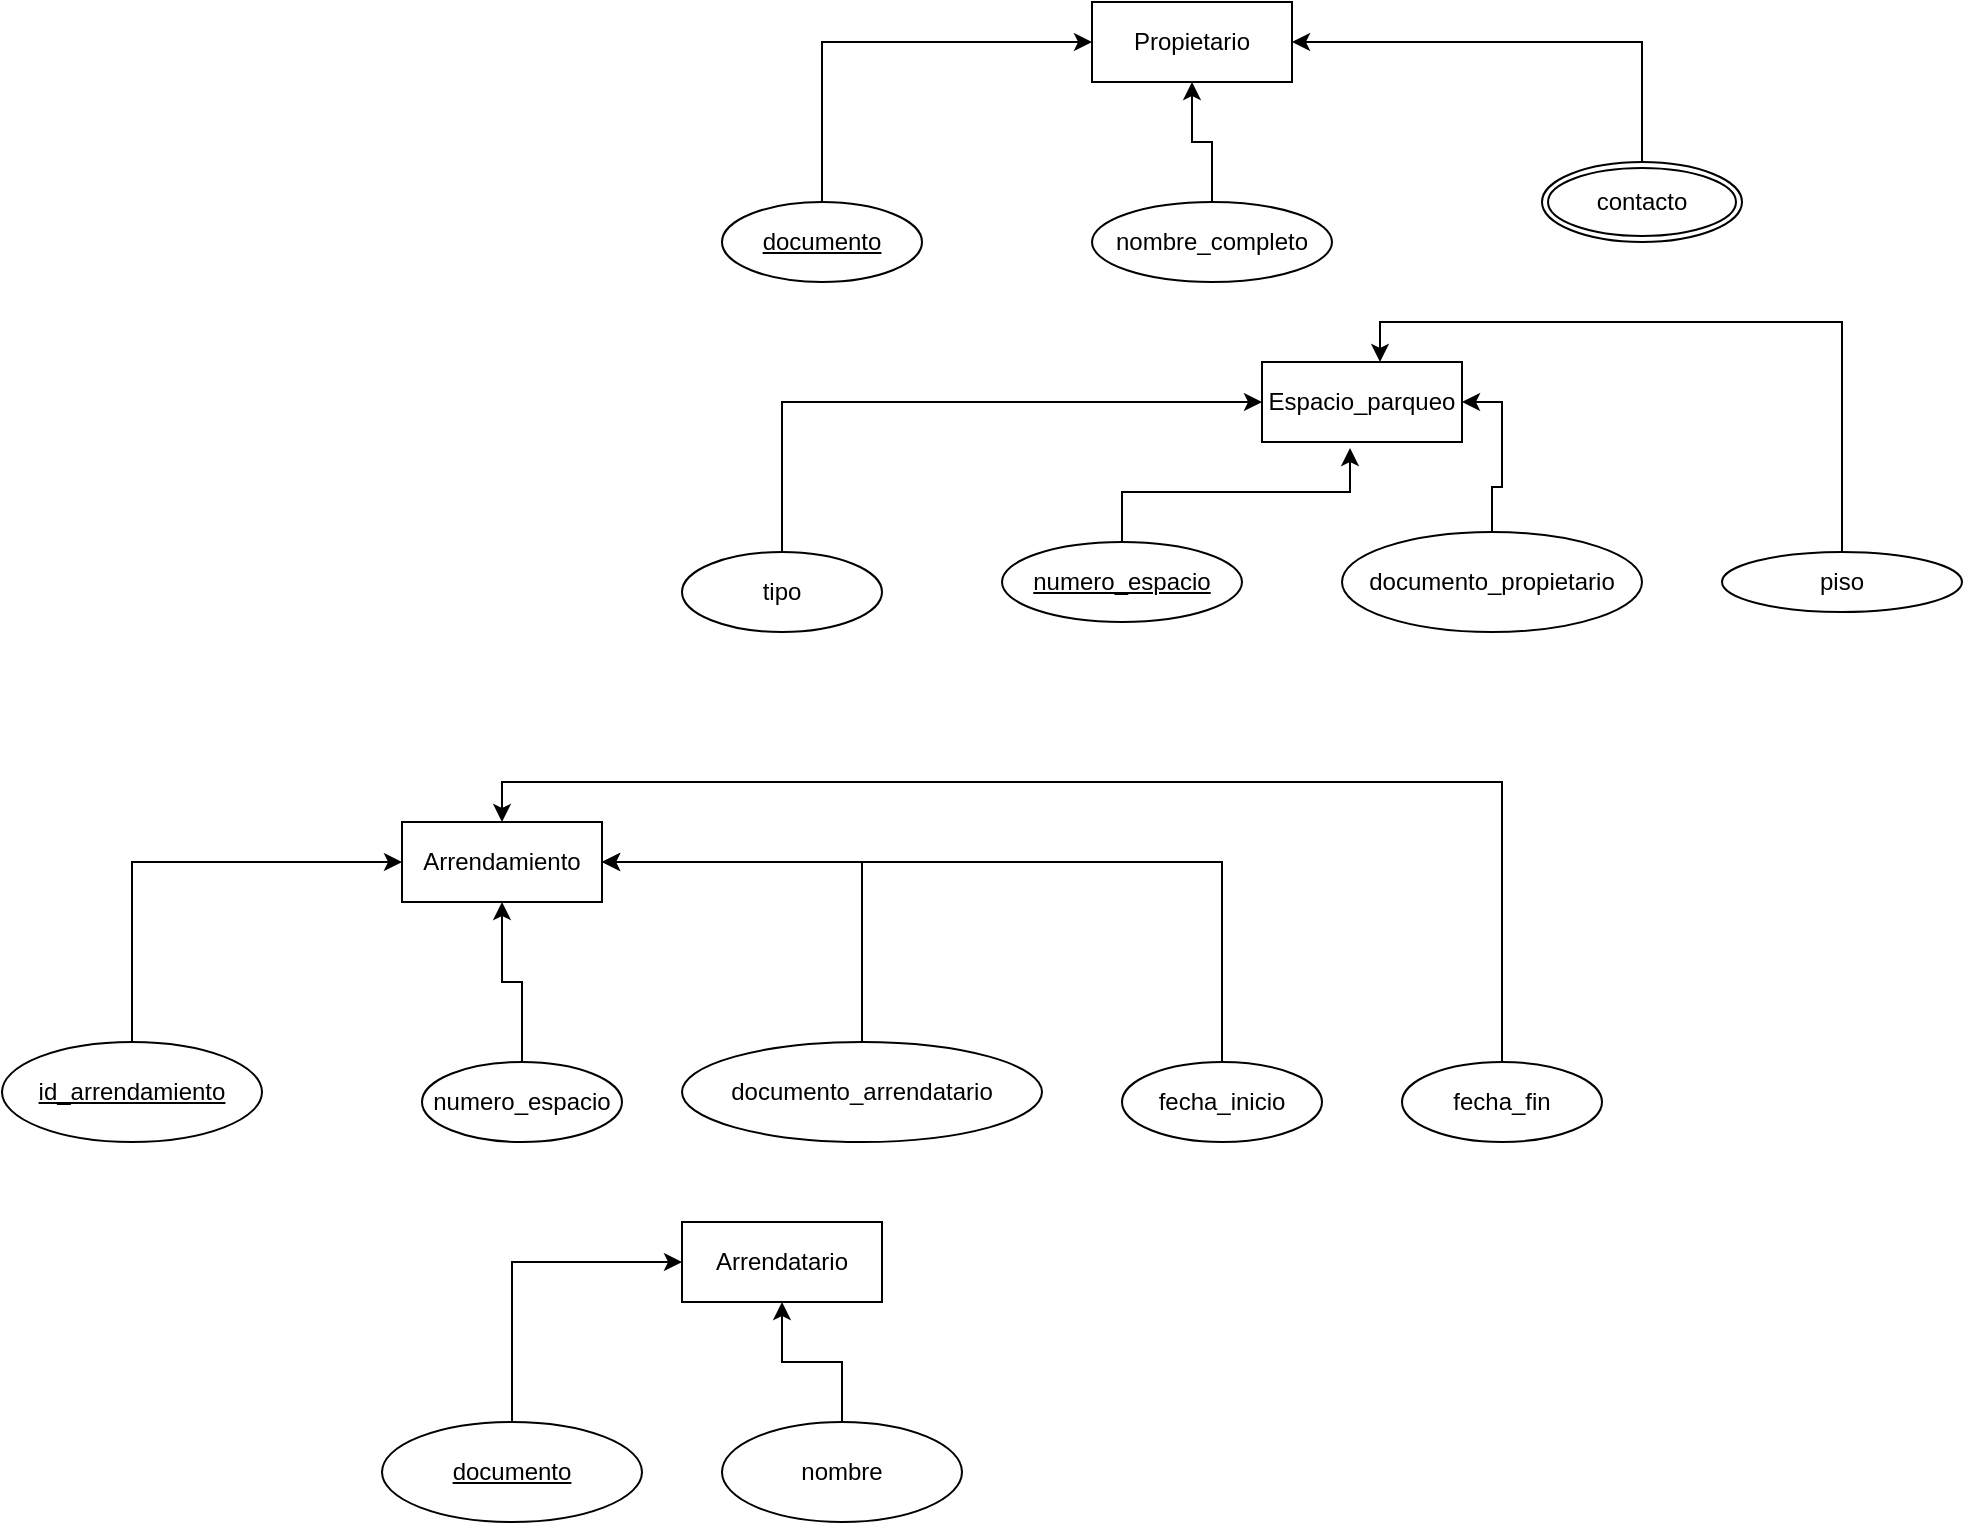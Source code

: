 <mxfile version="28.0.4" pages="4">
  <diagram name="Atributos" id="Tz8FG8_DQYstHFeKWT5f">
    <mxGraphModel dx="1426" dy="849" grid="1" gridSize="10" guides="1" tooltips="1" connect="1" arrows="1" fold="1" page="1" pageScale="1" pageWidth="5000" pageHeight="5000" math="0" shadow="0">
      <root>
        <mxCell id="0" />
        <mxCell id="1" parent="0" />
        <mxCell id="r4S9ZSSb6FGwXRTaT4US-15" value="Propietario" style="whiteSpace=wrap;html=1;align=center;" parent="1" vertex="1">
          <mxGeometry x="615" y="80" width="100" height="40" as="geometry" />
        </mxCell>
        <mxCell id="r4S9ZSSb6FGwXRTaT4US-49" style="edgeStyle=orthogonalEdgeStyle;rounded=0;orthogonalLoop=1;jettySize=auto;html=1;exitX=0.5;exitY=0;exitDx=0;exitDy=0;entryX=0.5;entryY=1;entryDx=0;entryDy=0;" parent="1" source="r4S9ZSSb6FGwXRTaT4US-17" target="r4S9ZSSb6FGwXRTaT4US-15" edge="1">
          <mxGeometry relative="1" as="geometry" />
        </mxCell>
        <mxCell id="r4S9ZSSb6FGwXRTaT4US-17" value="nombre_completo" style="ellipse;whiteSpace=wrap;html=1;align=center;" parent="1" vertex="1">
          <mxGeometry x="615" y="180" width="120" height="40" as="geometry" />
        </mxCell>
        <mxCell id="r4S9ZSSb6FGwXRTaT4US-50" style="edgeStyle=orthogonalEdgeStyle;rounded=0;orthogonalLoop=1;jettySize=auto;html=1;exitX=0.5;exitY=0;exitDx=0;exitDy=0;entryX=1;entryY=0.5;entryDx=0;entryDy=0;" parent="1" source="r4S9ZSSb6FGwXRTaT4US-18" target="r4S9ZSSb6FGwXRTaT4US-15" edge="1">
          <mxGeometry relative="1" as="geometry" />
        </mxCell>
        <mxCell id="r4S9ZSSb6FGwXRTaT4US-18" value="contacto" style="ellipse;shape=doubleEllipse;margin=3;whiteSpace=wrap;html=1;align=center;" parent="1" vertex="1">
          <mxGeometry x="840" y="160" width="100" height="40" as="geometry" />
        </mxCell>
        <mxCell id="r4S9ZSSb6FGwXRTaT4US-48" style="edgeStyle=orthogonalEdgeStyle;rounded=0;orthogonalLoop=1;jettySize=auto;html=1;exitX=0.5;exitY=0;exitDx=0;exitDy=0;entryX=0;entryY=0.5;entryDx=0;entryDy=0;" parent="1" source="r4S9ZSSb6FGwXRTaT4US-19" target="r4S9ZSSb6FGwXRTaT4US-15" edge="1">
          <mxGeometry relative="1" as="geometry" />
        </mxCell>
        <mxCell id="r4S9ZSSb6FGwXRTaT4US-19" value="documento" style="ellipse;whiteSpace=wrap;html=1;align=center;fontStyle=4;" parent="1" vertex="1">
          <mxGeometry x="430" y="180" width="100" height="40" as="geometry" />
        </mxCell>
        <mxCell id="r4S9ZSSb6FGwXRTaT4US-24" value="Espacio_parqueo" style="whiteSpace=wrap;html=1;align=center;" parent="1" vertex="1">
          <mxGeometry x="700" y="260" width="100" height="40" as="geometry" />
        </mxCell>
        <mxCell id="r4S9ZSSb6FGwXRTaT4US-34" style="edgeStyle=orthogonalEdgeStyle;rounded=0;orthogonalLoop=1;jettySize=auto;html=1;exitX=0.5;exitY=0;exitDx=0;exitDy=0;entryX=1;entryY=0.5;entryDx=0;entryDy=0;" parent="1" source="r4S9ZSSb6FGwXRTaT4US-27" target="r4S9ZSSb6FGwXRTaT4US-24" edge="1">
          <mxGeometry relative="1" as="geometry" />
        </mxCell>
        <mxCell id="r4S9ZSSb6FGwXRTaT4US-27" value="documento_propietario" style="ellipse;whiteSpace=wrap;html=1;align=center;" parent="1" vertex="1">
          <mxGeometry x="740" y="345" width="150" height="50" as="geometry" />
        </mxCell>
        <mxCell id="r4S9ZSSb6FGwXRTaT4US-28" value="numero_espacio" style="ellipse;whiteSpace=wrap;html=1;align=center;fontStyle=4;" parent="1" vertex="1">
          <mxGeometry x="570" y="350" width="120" height="40" as="geometry" />
        </mxCell>
        <mxCell id="r4S9ZSSb6FGwXRTaT4US-29" value="piso" style="ellipse;whiteSpace=wrap;html=1;align=center;" parent="1" vertex="1">
          <mxGeometry x="930" y="355" width="120" height="30" as="geometry" />
        </mxCell>
        <mxCell id="r4S9ZSSb6FGwXRTaT4US-32" style="edgeStyle=orthogonalEdgeStyle;rounded=0;orthogonalLoop=1;jettySize=auto;html=1;exitX=0.5;exitY=0;exitDx=0;exitDy=0;entryX=0;entryY=0.5;entryDx=0;entryDy=0;" parent="1" source="r4S9ZSSb6FGwXRTaT4US-30" target="r4S9ZSSb6FGwXRTaT4US-24" edge="1">
          <mxGeometry relative="1" as="geometry" />
        </mxCell>
        <mxCell id="r4S9ZSSb6FGwXRTaT4US-30" value="tipo" style="ellipse;whiteSpace=wrap;html=1;align=center;" parent="1" vertex="1">
          <mxGeometry x="410" y="355" width="100" height="40" as="geometry" />
        </mxCell>
        <mxCell id="r4S9ZSSb6FGwXRTaT4US-31" value="Arrendamiento" style="whiteSpace=wrap;html=1;align=center;" parent="1" vertex="1">
          <mxGeometry x="270" y="490" width="100" height="40" as="geometry" />
        </mxCell>
        <mxCell id="r4S9ZSSb6FGwXRTaT4US-33" style="edgeStyle=orthogonalEdgeStyle;rounded=0;orthogonalLoop=1;jettySize=auto;html=1;exitX=0.5;exitY=0;exitDx=0;exitDy=0;entryX=0.44;entryY=1.075;entryDx=0;entryDy=0;entryPerimeter=0;" parent="1" source="r4S9ZSSb6FGwXRTaT4US-28" target="r4S9ZSSb6FGwXRTaT4US-24" edge="1">
          <mxGeometry relative="1" as="geometry" />
        </mxCell>
        <mxCell id="r4S9ZSSb6FGwXRTaT4US-35" style="edgeStyle=orthogonalEdgeStyle;rounded=0;orthogonalLoop=1;jettySize=auto;html=1;exitX=0.5;exitY=0;exitDx=0;exitDy=0;entryX=0.59;entryY=0;entryDx=0;entryDy=0;entryPerimeter=0;" parent="1" source="r4S9ZSSb6FGwXRTaT4US-29" target="r4S9ZSSb6FGwXRTaT4US-24" edge="1">
          <mxGeometry relative="1" as="geometry" />
        </mxCell>
        <mxCell id="r4S9ZSSb6FGwXRTaT4US-38" style="edgeStyle=orthogonalEdgeStyle;rounded=0;orthogonalLoop=1;jettySize=auto;html=1;exitX=0.5;exitY=0;exitDx=0;exitDy=0;entryX=0;entryY=0.5;entryDx=0;entryDy=0;" parent="1" source="r4S9ZSSb6FGwXRTaT4US-36" target="r4S9ZSSb6FGwXRTaT4US-31" edge="1">
          <mxGeometry relative="1" as="geometry" />
        </mxCell>
        <mxCell id="r4S9ZSSb6FGwXRTaT4US-36" value="id_arrendamiento" style="ellipse;whiteSpace=wrap;html=1;align=center;fontStyle=4;" parent="1" vertex="1">
          <mxGeometry x="70" y="600" width="130" height="50" as="geometry" />
        </mxCell>
        <mxCell id="r4S9ZSSb6FGwXRTaT4US-39" style="edgeStyle=orthogonalEdgeStyle;rounded=0;orthogonalLoop=1;jettySize=auto;html=1;exitX=0.5;exitY=0;exitDx=0;exitDy=0;entryX=0.5;entryY=1;entryDx=0;entryDy=0;" parent="1" source="r4S9ZSSb6FGwXRTaT4US-37" target="r4S9ZSSb6FGwXRTaT4US-31" edge="1">
          <mxGeometry relative="1" as="geometry" />
        </mxCell>
        <mxCell id="r4S9ZSSb6FGwXRTaT4US-37" value="numero_espacio" style="ellipse;whiteSpace=wrap;html=1;align=center;" parent="1" vertex="1">
          <mxGeometry x="280" y="610" width="100" height="40" as="geometry" />
        </mxCell>
        <mxCell id="r4S9ZSSb6FGwXRTaT4US-41" style="edgeStyle=orthogonalEdgeStyle;rounded=0;orthogonalLoop=1;jettySize=auto;html=1;exitX=0.5;exitY=0;exitDx=0;exitDy=0;entryX=1;entryY=0.5;entryDx=0;entryDy=0;" parent="1" source="r4S9ZSSb6FGwXRTaT4US-40" target="r4S9ZSSb6FGwXRTaT4US-31" edge="1">
          <mxGeometry relative="1" as="geometry" />
        </mxCell>
        <mxCell id="r4S9ZSSb6FGwXRTaT4US-40" value="documento_arrendatario" style="ellipse;whiteSpace=wrap;html=1;align=center;" parent="1" vertex="1">
          <mxGeometry x="410" y="600" width="180" height="50" as="geometry" />
        </mxCell>
        <mxCell id="r4S9ZSSb6FGwXRTaT4US-43" value="Arrendatario" style="whiteSpace=wrap;html=1;align=center;" parent="1" vertex="1">
          <mxGeometry x="410" y="690" width="100" height="40" as="geometry" />
        </mxCell>
        <mxCell id="r4S9ZSSb6FGwXRTaT4US-46" style="edgeStyle=orthogonalEdgeStyle;rounded=0;orthogonalLoop=1;jettySize=auto;html=1;exitX=0.5;exitY=0;exitDx=0;exitDy=0;entryX=0;entryY=0.5;entryDx=0;entryDy=0;" parent="1" source="r4S9ZSSb6FGwXRTaT4US-44" target="r4S9ZSSb6FGwXRTaT4US-43" edge="1">
          <mxGeometry relative="1" as="geometry" />
        </mxCell>
        <mxCell id="r4S9ZSSb6FGwXRTaT4US-44" value="documento" style="ellipse;whiteSpace=wrap;html=1;align=center;fontStyle=4;" parent="1" vertex="1">
          <mxGeometry x="260" y="790" width="130" height="50" as="geometry" />
        </mxCell>
        <mxCell id="r4S9ZSSb6FGwXRTaT4US-47" style="edgeStyle=orthogonalEdgeStyle;rounded=0;orthogonalLoop=1;jettySize=auto;html=1;exitX=0.5;exitY=0;exitDx=0;exitDy=0;entryX=0.5;entryY=1;entryDx=0;entryDy=0;" parent="1" source="r4S9ZSSb6FGwXRTaT4US-45" target="r4S9ZSSb6FGwXRTaT4US-43" edge="1">
          <mxGeometry relative="1" as="geometry" />
        </mxCell>
        <mxCell id="r4S9ZSSb6FGwXRTaT4US-45" value="nombre" style="ellipse;whiteSpace=wrap;html=1;align=center;" parent="1" vertex="1">
          <mxGeometry x="430" y="790" width="120" height="50" as="geometry" />
        </mxCell>
        <mxCell id="r4S9ZSSb6FGwXRTaT4US-53" style="edgeStyle=orthogonalEdgeStyle;rounded=0;orthogonalLoop=1;jettySize=auto;html=1;exitX=0.5;exitY=0;exitDx=0;exitDy=0;entryX=1;entryY=0.5;entryDx=0;entryDy=0;" parent="1" source="r4S9ZSSb6FGwXRTaT4US-51" target="r4S9ZSSb6FGwXRTaT4US-31" edge="1">
          <mxGeometry relative="1" as="geometry" />
        </mxCell>
        <mxCell id="r4S9ZSSb6FGwXRTaT4US-51" value="fecha_inicio" style="ellipse;whiteSpace=wrap;html=1;align=center;" parent="1" vertex="1">
          <mxGeometry x="630" y="610" width="100" height="40" as="geometry" />
        </mxCell>
        <mxCell id="r4S9ZSSb6FGwXRTaT4US-54" style="edgeStyle=orthogonalEdgeStyle;rounded=0;orthogonalLoop=1;jettySize=auto;html=1;exitX=0.5;exitY=0;exitDx=0;exitDy=0;entryX=0.5;entryY=0;entryDx=0;entryDy=0;" parent="1" source="r4S9ZSSb6FGwXRTaT4US-52" target="r4S9ZSSb6FGwXRTaT4US-31" edge="1">
          <mxGeometry relative="1" as="geometry" />
        </mxCell>
        <mxCell id="r4S9ZSSb6FGwXRTaT4US-52" value="fecha_fin" style="ellipse;whiteSpace=wrap;html=1;align=center;" parent="1" vertex="1">
          <mxGeometry x="770" y="610" width="100" height="40" as="geometry" />
        </mxCell>
      </root>
    </mxGraphModel>
  </diagram>
  <diagram id="NeH6GvxNQWfJ-ABhgYa_" name="Relaciones">
    <mxGraphModel dx="1410" dy="833" grid="1" gridSize="10" guides="1" tooltips="1" connect="1" arrows="1" fold="1" page="1" pageScale="1" pageWidth="5000" pageHeight="5000" math="0" shadow="0">
      <root>
        <mxCell id="0" />
        <mxCell id="1" parent="0" />
        <mxCell id="9Hp6l8PWjv-xDQ_5FwOE-6" value="" style="edgeStyle=orthogonalEdgeStyle;rounded=0;orthogonalLoop=1;jettySize=auto;html=1;strokeColor=default;endArrow=none;startFill=0;startArrow=ERmandOne;exitX=1;exitY=0.5;exitDx=0;exitDy=0;" edge="1" parent="1" source="j9kJFq7qZ7OV3jJjQnPK-1" target="9Hp6l8PWjv-xDQ_5FwOE-4">
          <mxGeometry relative="1" as="geometry">
            <mxPoint x="280" y="250" as="sourcePoint" />
          </mxGeometry>
        </mxCell>
        <mxCell id="j9kJFq7qZ7OV3jJjQnPK-1" value="Propietario" style="whiteSpace=wrap;html=1;align=center;" vertex="1" parent="1">
          <mxGeometry x="140" y="150" width="100" height="40" as="geometry" />
        </mxCell>
        <mxCell id="9Hp6l8PWjv-xDQ_5FwOE-10" style="edgeStyle=orthogonalEdgeStyle;rounded=0;orthogonalLoop=1;jettySize=auto;html=1;entryX=0;entryY=0.5;entryDx=0;entryDy=0;startArrow=ERmandOne;startFill=0;exitX=1;exitY=0.5;exitDx=0;exitDy=0;endArrow=none;" edge="1" parent="1" source="9Hp6l8PWjv-xDQ_5FwOE-1" target="9Hp6l8PWjv-xDQ_5FwOE-9">
          <mxGeometry relative="1" as="geometry">
            <mxPoint x="670" y="230" as="sourcePoint" />
          </mxGeometry>
        </mxCell>
        <mxCell id="9Hp6l8PWjv-xDQ_5FwOE-1" value="Espacio_parqueo" style="whiteSpace=wrap;html=1;align=center;" vertex="1" parent="1">
          <mxGeometry x="510" y="150" width="100" height="40" as="geometry" />
        </mxCell>
        <mxCell id="9Hp6l8PWjv-xDQ_5FwOE-2" value="Arrendamiento" style="whiteSpace=wrap;html=1;align=center;" vertex="1" parent="1">
          <mxGeometry x="920" y="150" width="100" height="40" as="geometry" />
        </mxCell>
        <mxCell id="9Hp6l8PWjv-xDQ_5FwOE-3" value="Arrendatario" style="whiteSpace=wrap;html=1;align=center;" vertex="1" parent="1">
          <mxGeometry x="920" y="440" width="100" height="40" as="geometry" />
        </mxCell>
        <mxCell id="9Hp6l8PWjv-xDQ_5FwOE-7" style="edgeStyle=orthogonalEdgeStyle;rounded=0;orthogonalLoop=1;jettySize=auto;html=1;exitX=1;exitY=0.5;exitDx=0;exitDy=0;entryX=0;entryY=0.5;entryDx=0;entryDy=0;endArrow=ERoneToMany;endFill=0;" edge="1" parent="1" source="9Hp6l8PWjv-xDQ_5FwOE-4" target="9Hp6l8PWjv-xDQ_5FwOE-1">
          <mxGeometry relative="1" as="geometry" />
        </mxCell>
        <mxCell id="9Hp6l8PWjv-xDQ_5FwOE-4" value="Posee" style="shape=rhombus;perimeter=rhombusPerimeter;whiteSpace=wrap;html=1;align=center;" vertex="1" parent="1">
          <mxGeometry x="320" y="140" width="120" height="60" as="geometry" />
        </mxCell>
        <mxCell id="9Hp6l8PWjv-xDQ_5FwOE-11" style="edgeStyle=orthogonalEdgeStyle;rounded=0;orthogonalLoop=1;jettySize=auto;html=1;exitX=1;exitY=0.5;exitDx=0;exitDy=0;entryX=0;entryY=0.5;entryDx=0;entryDy=0;endArrow=ERzeroToMany;startFill=0;endFill=0;" edge="1" parent="1" source="9Hp6l8PWjv-xDQ_5FwOE-9" target="9Hp6l8PWjv-xDQ_5FwOE-2">
          <mxGeometry relative="1" as="geometry" />
        </mxCell>
        <mxCell id="9Hp6l8PWjv-xDQ_5FwOE-9" value="Se arrienda" style="shape=rhombus;perimeter=rhombusPerimeter;whiteSpace=wrap;html=1;align=center;" vertex="1" parent="1">
          <mxGeometry x="720" y="140" width="120" height="60" as="geometry" />
        </mxCell>
        <mxCell id="9Hp6l8PWjv-xDQ_5FwOE-12" value="Se da para" style="shape=rhombus;perimeter=rhombusPerimeter;whiteSpace=wrap;html=1;align=center;" vertex="1" parent="1">
          <mxGeometry x="910" y="290" width="120" height="60" as="geometry" />
        </mxCell>
        <mxCell id="9Hp6l8PWjv-xDQ_5FwOE-14" value="" style="endArrow=none;html=1;rounded=0;entryX=0.5;entryY=1;entryDx=0;entryDy=0;exitX=0.5;exitY=0;exitDx=0;exitDy=0;startArrow=ERmandOne;startFill=0;" edge="1" parent="1" source="9Hp6l8PWjv-xDQ_5FwOE-3" target="9Hp6l8PWjv-xDQ_5FwOE-12">
          <mxGeometry relative="1" as="geometry">
            <mxPoint x="560" y="330" as="sourcePoint" />
            <mxPoint x="720" y="330" as="targetPoint" />
          </mxGeometry>
        </mxCell>
        <mxCell id="9Hp6l8PWjv-xDQ_5FwOE-15" value="" style="endArrow=ERzeroToMany;html=1;rounded=0;entryX=0.44;entryY=1.025;entryDx=0;entryDy=0;exitX=0.5;exitY=0;exitDx=0;exitDy=0;entryPerimeter=0;endFill=0;" edge="1" parent="1" source="9Hp6l8PWjv-xDQ_5FwOE-12" target="9Hp6l8PWjv-xDQ_5FwOE-2">
          <mxGeometry relative="1" as="geometry">
            <mxPoint x="1060" y="400" as="sourcePoint" />
            <mxPoint x="1060" y="300" as="targetPoint" />
          </mxGeometry>
        </mxCell>
      </root>
    </mxGraphModel>
  </diagram>
  <diagram id="NnNBw-_oNIg2NybNGmJ6" name="Otro Ejemplo">
    <mxGraphModel dx="1426" dy="849" grid="1" gridSize="10" guides="1" tooltips="1" connect="1" arrows="1" fold="1" page="1" pageScale="1" pageWidth="5000" pageHeight="5000" math="0" shadow="0">
      <root>
        <mxCell id="0" />
        <mxCell id="1" parent="0" />
        <mxCell id="xg6VdQRzyTKh4cdd0snq-1" value="Libro" style="whiteSpace=wrap;html=1;align=center;" parent="1" vertex="1">
          <mxGeometry x="340" y="560" width="100" height="40" as="geometry" />
        </mxCell>
        <mxCell id="xg6VdQRzyTKh4cdd0snq-2" value="Usuario" style="whiteSpace=wrap;html=1;align=center;" parent="1" vertex="1">
          <mxGeometry x="730" y="300" width="100" height="40" as="geometry" />
        </mxCell>
        <mxCell id="xg6VdQRzyTKh4cdd0snq-5" value="" style="edgeStyle=orthogonalEdgeStyle;rounded=0;orthogonalLoop=1;jettySize=auto;html=1;endArrow=none;startFill=0;startArrow=ERzeroToMany;" parent="1" source="xg6VdQRzyTKh4cdd0snq-3" target="xg6VdQRzyTKh4cdd0snq-4" edge="1">
          <mxGeometry relative="1" as="geometry" />
        </mxCell>
        <mxCell id="xg6VdQRzyTKh4cdd0snq-3" value="Prestamo" style="whiteSpace=wrap;html=1;align=center;" parent="1" vertex="1">
          <mxGeometry x="340" y="300" width="100" height="40" as="geometry" />
        </mxCell>
        <mxCell id="xg6VdQRzyTKh4cdd0snq-6" value="" style="edgeStyle=orthogonalEdgeStyle;rounded=0;orthogonalLoop=1;jettySize=auto;html=1;endArrow=ERmandOne;startFill=0;endFill=0;" parent="1" source="xg6VdQRzyTKh4cdd0snq-4" target="xg6VdQRzyTKh4cdd0snq-2" edge="1">
          <mxGeometry relative="1" as="geometry" />
        </mxCell>
        <mxCell id="xg6VdQRzyTKh4cdd0snq-4" value="es hecho por" style="shape=rhombus;perimeter=rhombusPerimeter;whiteSpace=wrap;html=1;align=center;" parent="1" vertex="1">
          <mxGeometry x="520" y="290" width="120" height="60" as="geometry" />
        </mxCell>
        <mxCell id="xg6VdQRzyTKh4cdd0snq-10" style="edgeStyle=orthogonalEdgeStyle;rounded=0;orthogonalLoop=1;jettySize=auto;html=1;entryX=0.5;entryY=1;entryDx=0;entryDy=0;endArrow=ERzeroToMany;startFill=0;startArrow=none;endFill=0;exitX=0.5;exitY=0;exitDx=0;exitDy=0;" parent="1" source="poKs0t-9GcWinxNH-52K-1" target="xg6VdQRzyTKh4cdd0snq-3" edge="1">
          <mxGeometry relative="1" as="geometry">
            <mxPoint x="500" y="410" as="sourcePoint" />
          </mxGeometry>
        </mxCell>
        <mxCell id="xg6VdQRzyTKh4cdd0snq-9" value="" style="endArrow=ERoneToMany;html=1;rounded=0;exitX=0.5;exitY=1;exitDx=0;exitDy=0;entryX=0.5;entryY=0;entryDx=0;entryDy=0;endFill=0;" parent="1" source="poKs0t-9GcWinxNH-52K-1" target="xg6VdQRzyTKh4cdd0snq-1" edge="1">
          <mxGeometry relative="1" as="geometry">
            <mxPoint x="540" y="470" as="sourcePoint" />
            <mxPoint x="700" y="470" as="targetPoint" />
          </mxGeometry>
        </mxCell>
        <mxCell id="xg6VdQRzyTKh4cdd0snq-11" value="Libro" style="shape=table;startSize=30;container=1;collapsible=1;childLayout=tableLayout;fixedRows=1;rowLines=0;fontStyle=1;align=center;resizeLast=1;html=1;" parent="1" vertex="1">
          <mxGeometry x="640" y="770" width="180" height="155" as="geometry" />
        </mxCell>
        <mxCell id="xg6VdQRzyTKh4cdd0snq-12" value="" style="shape=tableRow;horizontal=0;startSize=0;swimlaneHead=0;swimlaneBody=0;fillColor=none;collapsible=0;dropTarget=0;points=[[0,0.5],[1,0.5]];portConstraint=eastwest;top=0;left=0;right=0;bottom=1;" parent="xg6VdQRzyTKh4cdd0snq-11" vertex="1">
          <mxGeometry y="30" width="180" height="30" as="geometry" />
        </mxCell>
        <mxCell id="xg6VdQRzyTKh4cdd0snq-13" value="PK" style="shape=partialRectangle;connectable=0;fillColor=none;top=0;left=0;bottom=0;right=0;fontStyle=1;overflow=hidden;whiteSpace=wrap;html=1;" parent="xg6VdQRzyTKh4cdd0snq-12" vertex="1">
          <mxGeometry width="30" height="30" as="geometry">
            <mxRectangle width="30" height="30" as="alternateBounds" />
          </mxGeometry>
        </mxCell>
        <mxCell id="xg6VdQRzyTKh4cdd0snq-14" value="id INT NOT NULL" style="shape=partialRectangle;connectable=0;fillColor=none;top=0;left=0;bottom=0;right=0;align=left;spacingLeft=6;fontStyle=5;overflow=hidden;whiteSpace=wrap;html=1;" parent="xg6VdQRzyTKh4cdd0snq-12" vertex="1">
          <mxGeometry x="30" width="150" height="30" as="geometry">
            <mxRectangle width="150" height="30" as="alternateBounds" />
          </mxGeometry>
        </mxCell>
        <mxCell id="xg6VdQRzyTKh4cdd0snq-15" value="" style="shape=tableRow;horizontal=0;startSize=0;swimlaneHead=0;swimlaneBody=0;fillColor=none;collapsible=0;dropTarget=0;points=[[0,0.5],[1,0.5]];portConstraint=eastwest;top=0;left=0;right=0;bottom=0;" parent="xg6VdQRzyTKh4cdd0snq-11" vertex="1">
          <mxGeometry y="60" width="180" height="35" as="geometry" />
        </mxCell>
        <mxCell id="xg6VdQRzyTKh4cdd0snq-16" value="" style="shape=partialRectangle;connectable=0;fillColor=none;top=0;left=0;bottom=0;right=0;editable=1;overflow=hidden;whiteSpace=wrap;html=1;" parent="xg6VdQRzyTKh4cdd0snq-15" vertex="1">
          <mxGeometry width="30" height="35" as="geometry">
            <mxRectangle width="30" height="35" as="alternateBounds" />
          </mxGeometry>
        </mxCell>
        <mxCell id="xg6VdQRzyTKh4cdd0snq-17" value="Titulo &lt;b&gt;VARCHAR(250) NOT NULL&lt;/b&gt;" style="shape=partialRectangle;connectable=0;fillColor=none;top=0;left=0;bottom=0;right=0;align=left;spacingLeft=6;overflow=hidden;whiteSpace=wrap;html=1;" parent="xg6VdQRzyTKh4cdd0snq-15" vertex="1">
          <mxGeometry x="30" width="150" height="35" as="geometry">
            <mxRectangle width="150" height="35" as="alternateBounds" />
          </mxGeometry>
        </mxCell>
        <mxCell id="xg6VdQRzyTKh4cdd0snq-18" value="" style="shape=tableRow;horizontal=0;startSize=0;swimlaneHead=0;swimlaneBody=0;fillColor=none;collapsible=0;dropTarget=0;points=[[0,0.5],[1,0.5]];portConstraint=eastwest;top=0;left=0;right=0;bottom=0;" parent="xg6VdQRzyTKh4cdd0snq-11" vertex="1">
          <mxGeometry y="95" width="180" height="30" as="geometry" />
        </mxCell>
        <mxCell id="xg6VdQRzyTKh4cdd0snq-19" value="" style="shape=partialRectangle;connectable=0;fillColor=none;top=0;left=0;bottom=0;right=0;editable=1;overflow=hidden;whiteSpace=wrap;html=1;" parent="xg6VdQRzyTKh4cdd0snq-18" vertex="1">
          <mxGeometry width="30" height="30" as="geometry">
            <mxRectangle width="30" height="30" as="alternateBounds" />
          </mxGeometry>
        </mxCell>
        <mxCell id="xg6VdQRzyTKh4cdd0snq-20" value="Autor &lt;b&gt;VARCHAR(100) NOT NULL&lt;/b&gt;" style="shape=partialRectangle;connectable=0;fillColor=none;top=0;left=0;bottom=0;right=0;align=left;spacingLeft=6;overflow=hidden;whiteSpace=wrap;html=1;" parent="xg6VdQRzyTKh4cdd0snq-18" vertex="1">
          <mxGeometry x="30" width="150" height="30" as="geometry">
            <mxRectangle width="150" height="30" as="alternateBounds" />
          </mxGeometry>
        </mxCell>
        <mxCell id="xg6VdQRzyTKh4cdd0snq-21" value="" style="shape=tableRow;horizontal=0;startSize=0;swimlaneHead=0;swimlaneBody=0;fillColor=none;collapsible=0;dropTarget=0;points=[[0,0.5],[1,0.5]];portConstraint=eastwest;top=0;left=0;right=0;bottom=0;" parent="xg6VdQRzyTKh4cdd0snq-11" vertex="1">
          <mxGeometry y="125" width="180" height="30" as="geometry" />
        </mxCell>
        <mxCell id="xg6VdQRzyTKh4cdd0snq-22" value="" style="shape=partialRectangle;connectable=0;fillColor=none;top=0;left=0;bottom=0;right=0;editable=1;overflow=hidden;whiteSpace=wrap;html=1;" parent="xg6VdQRzyTKh4cdd0snq-21" vertex="1">
          <mxGeometry width="30" height="30" as="geometry">
            <mxRectangle width="30" height="30" as="alternateBounds" />
          </mxGeometry>
        </mxCell>
        <mxCell id="xg6VdQRzyTKh4cdd0snq-23" value="Editorial &lt;b&gt;VARCHAR(100)&lt;/b&gt;" style="shape=partialRectangle;connectable=0;fillColor=none;top=0;left=0;bottom=0;right=0;align=left;spacingLeft=6;overflow=hidden;whiteSpace=wrap;html=1;" parent="xg6VdQRzyTKh4cdd0snq-21" vertex="1">
          <mxGeometry x="30" width="150" height="30" as="geometry">
            <mxRectangle width="150" height="30" as="alternateBounds" />
          </mxGeometry>
        </mxCell>
        <mxCell id="xg6VdQRzyTKh4cdd0snq-24" value="Usuario" style="shape=table;startSize=30;container=1;collapsible=1;childLayout=tableLayout;fixedRows=1;rowLines=0;fontStyle=1;align=center;resizeLast=1;html=1;" parent="1" vertex="1">
          <mxGeometry x="1290" y="770" width="180" height="120" as="geometry" />
        </mxCell>
        <mxCell id="xg6VdQRzyTKh4cdd0snq-25" value="" style="shape=tableRow;horizontal=0;startSize=0;swimlaneHead=0;swimlaneBody=0;fillColor=none;collapsible=0;dropTarget=0;points=[[0,0.5],[1,0.5]];portConstraint=eastwest;top=0;left=0;right=0;bottom=1;" parent="xg6VdQRzyTKh4cdd0snq-24" vertex="1">
          <mxGeometry y="30" width="180" height="30" as="geometry" />
        </mxCell>
        <mxCell id="xg6VdQRzyTKh4cdd0snq-26" value="PK" style="shape=partialRectangle;connectable=0;fillColor=none;top=0;left=0;bottom=0;right=0;fontStyle=1;overflow=hidden;whiteSpace=wrap;html=1;" parent="xg6VdQRzyTKh4cdd0snq-25" vertex="1">
          <mxGeometry width="30" height="30" as="geometry">
            <mxRectangle width="30" height="30" as="alternateBounds" />
          </mxGeometry>
        </mxCell>
        <mxCell id="xg6VdQRzyTKh4cdd0snq-27" value="id INT NOT NULL" style="shape=partialRectangle;connectable=0;fillColor=none;top=0;left=0;bottom=0;right=0;align=left;spacingLeft=6;fontStyle=5;overflow=hidden;whiteSpace=wrap;html=1;" parent="xg6VdQRzyTKh4cdd0snq-25" vertex="1">
          <mxGeometry x="30" width="150" height="30" as="geometry">
            <mxRectangle width="150" height="30" as="alternateBounds" />
          </mxGeometry>
        </mxCell>
        <mxCell id="xg6VdQRzyTKh4cdd0snq-28" value="" style="shape=tableRow;horizontal=0;startSize=0;swimlaneHead=0;swimlaneBody=0;fillColor=none;collapsible=0;dropTarget=0;points=[[0,0.5],[1,0.5]];portConstraint=eastwest;top=0;left=0;right=0;bottom=0;" parent="xg6VdQRzyTKh4cdd0snq-24" vertex="1">
          <mxGeometry y="60" width="180" height="30" as="geometry" />
        </mxCell>
        <mxCell id="xg6VdQRzyTKh4cdd0snq-29" value="" style="shape=partialRectangle;connectable=0;fillColor=none;top=0;left=0;bottom=0;right=0;editable=1;overflow=hidden;whiteSpace=wrap;html=1;" parent="xg6VdQRzyTKh4cdd0snq-28" vertex="1">
          <mxGeometry width="30" height="30" as="geometry">
            <mxRectangle width="30" height="30" as="alternateBounds" />
          </mxGeometry>
        </mxCell>
        <mxCell id="xg6VdQRzyTKh4cdd0snq-30" value="nombre &lt;b&gt;VARCHAR(250) NOT NULL&lt;/b&gt;" style="shape=partialRectangle;connectable=0;fillColor=none;top=0;left=0;bottom=0;right=0;align=left;spacingLeft=6;overflow=hidden;whiteSpace=wrap;html=1;" parent="xg6VdQRzyTKh4cdd0snq-28" vertex="1">
          <mxGeometry x="30" width="150" height="30" as="geometry">
            <mxRectangle width="150" height="30" as="alternateBounds" />
          </mxGeometry>
        </mxCell>
        <mxCell id="xg6VdQRzyTKh4cdd0snq-31" value="" style="shape=tableRow;horizontal=0;startSize=0;swimlaneHead=0;swimlaneBody=0;fillColor=none;collapsible=0;dropTarget=0;points=[[0,0.5],[1,0.5]];portConstraint=eastwest;top=0;left=0;right=0;bottom=0;" parent="xg6VdQRzyTKh4cdd0snq-24" vertex="1">
          <mxGeometry y="90" width="180" height="30" as="geometry" />
        </mxCell>
        <mxCell id="xg6VdQRzyTKh4cdd0snq-32" value="" style="shape=partialRectangle;connectable=0;fillColor=none;top=0;left=0;bottom=0;right=0;editable=1;overflow=hidden;whiteSpace=wrap;html=1;" parent="xg6VdQRzyTKh4cdd0snq-31" vertex="1">
          <mxGeometry width="30" height="30" as="geometry">
            <mxRectangle width="30" height="30" as="alternateBounds" />
          </mxGeometry>
        </mxCell>
        <mxCell id="xg6VdQRzyTKh4cdd0snq-33" value="telefono &lt;b&gt;VARCHAR(50) NOT NULL&lt;/b&gt;" style="shape=partialRectangle;connectable=0;fillColor=none;top=0;left=0;bottom=0;right=0;align=left;spacingLeft=6;overflow=hidden;whiteSpace=wrap;html=1;" parent="xg6VdQRzyTKh4cdd0snq-31" vertex="1">
          <mxGeometry x="30" width="150" height="30" as="geometry">
            <mxRectangle width="150" height="30" as="alternateBounds" />
          </mxGeometry>
        </mxCell>
        <mxCell id="xg6VdQRzyTKh4cdd0snq-37" value="Prestamo" style="shape=table;startSize=30;container=1;collapsible=1;childLayout=tableLayout;fixedRows=1;rowLines=0;fontStyle=1;align=center;resizeLast=1;html=1;" parent="1" vertex="1">
          <mxGeometry x="950" y="1040" width="240" height="180" as="geometry" />
        </mxCell>
        <mxCell id="1uzmNo3RdjpT_eprxhLB-16" value="" style="shape=tableRow;horizontal=0;startSize=0;swimlaneHead=0;swimlaneBody=0;fillColor=none;collapsible=0;dropTarget=0;points=[[0,0.5],[1,0.5]];portConstraint=eastwest;top=0;left=0;right=0;bottom=1;" parent="xg6VdQRzyTKh4cdd0snq-37" vertex="1">
          <mxGeometry y="30" width="240" height="30" as="geometry" />
        </mxCell>
        <mxCell id="1uzmNo3RdjpT_eprxhLB-17" value="FK" style="shape=partialRectangle;connectable=0;fillColor=none;top=0;left=0;bottom=0;right=0;fontStyle=1;overflow=hidden;whiteSpace=wrap;html=1;" parent="1uzmNo3RdjpT_eprxhLB-16" vertex="1">
          <mxGeometry width="30" height="30" as="geometry">
            <mxRectangle width="30" height="30" as="alternateBounds" />
          </mxGeometry>
        </mxCell>
        <mxCell id="1uzmNo3RdjpT_eprxhLB-18" value="id_usuario" style="shape=partialRectangle;connectable=0;fillColor=none;top=0;left=0;bottom=0;right=0;align=left;spacingLeft=6;fontStyle=5;overflow=hidden;whiteSpace=wrap;html=1;" parent="1uzmNo3RdjpT_eprxhLB-16" vertex="1">
          <mxGeometry x="30" width="210" height="30" as="geometry">
            <mxRectangle width="210" height="30" as="alternateBounds" />
          </mxGeometry>
        </mxCell>
        <mxCell id="xg6VdQRzyTKh4cdd0snq-38" value="" style="shape=tableRow;horizontal=0;startSize=0;swimlaneHead=0;swimlaneBody=0;fillColor=none;collapsible=0;dropTarget=0;points=[[0,0.5],[1,0.5]];portConstraint=eastwest;top=0;left=0;right=0;bottom=1;" parent="xg6VdQRzyTKh4cdd0snq-37" vertex="1">
          <mxGeometry y="60" width="240" height="30" as="geometry" />
        </mxCell>
        <mxCell id="xg6VdQRzyTKh4cdd0snq-39" value="PK" style="shape=partialRectangle;connectable=0;fillColor=none;top=0;left=0;bottom=0;right=0;fontStyle=1;overflow=hidden;whiteSpace=wrap;html=1;" parent="xg6VdQRzyTKh4cdd0snq-38" vertex="1">
          <mxGeometry width="30" height="30" as="geometry">
            <mxRectangle width="30" height="30" as="alternateBounds" />
          </mxGeometry>
        </mxCell>
        <mxCell id="xg6VdQRzyTKh4cdd0snq-40" value="id" style="shape=partialRectangle;connectable=0;fillColor=none;top=0;left=0;bottom=0;right=0;align=left;spacingLeft=6;fontStyle=5;overflow=hidden;whiteSpace=wrap;html=1;" parent="xg6VdQRzyTKh4cdd0snq-38" vertex="1">
          <mxGeometry x="30" width="210" height="30" as="geometry">
            <mxRectangle width="210" height="30" as="alternateBounds" />
          </mxGeometry>
        </mxCell>
        <mxCell id="xg6VdQRzyTKh4cdd0snq-41" value="" style="shape=tableRow;horizontal=0;startSize=0;swimlaneHead=0;swimlaneBody=0;fillColor=none;collapsible=0;dropTarget=0;points=[[0,0.5],[1,0.5]];portConstraint=eastwest;top=0;left=0;right=0;bottom=0;" parent="xg6VdQRzyTKh4cdd0snq-37" vertex="1">
          <mxGeometry y="90" width="240" height="30" as="geometry" />
        </mxCell>
        <mxCell id="xg6VdQRzyTKh4cdd0snq-42" value="" style="shape=partialRectangle;connectable=0;fillColor=none;top=0;left=0;bottom=0;right=0;editable=1;overflow=hidden;whiteSpace=wrap;html=1;" parent="xg6VdQRzyTKh4cdd0snq-41" vertex="1">
          <mxGeometry width="30" height="30" as="geometry">
            <mxRectangle width="30" height="30" as="alternateBounds" />
          </mxGeometry>
        </mxCell>
        <mxCell id="xg6VdQRzyTKh4cdd0snq-43" value="fecha_creacion &lt;b&gt;DATE NOT NULL&lt;/b&gt;" style="shape=partialRectangle;connectable=0;fillColor=none;top=0;left=0;bottom=0;right=0;align=left;spacingLeft=6;overflow=hidden;whiteSpace=wrap;html=1;" parent="xg6VdQRzyTKh4cdd0snq-41" vertex="1">
          <mxGeometry x="30" width="210" height="30" as="geometry">
            <mxRectangle width="210" height="30" as="alternateBounds" />
          </mxGeometry>
        </mxCell>
        <mxCell id="YPsX7gBdi1aO6snWGnzN-4" value="" style="shape=tableRow;horizontal=0;startSize=0;swimlaneHead=0;swimlaneBody=0;fillColor=none;collapsible=0;dropTarget=0;points=[[0,0.5],[1,0.5]];portConstraint=eastwest;top=0;left=0;right=0;bottom=0;" parent="xg6VdQRzyTKh4cdd0snq-37" vertex="1">
          <mxGeometry y="120" width="240" height="30" as="geometry" />
        </mxCell>
        <mxCell id="YPsX7gBdi1aO6snWGnzN-5" value="" style="shape=partialRectangle;connectable=0;fillColor=none;top=0;left=0;bottom=0;right=0;editable=1;overflow=hidden;whiteSpace=wrap;html=1;" parent="YPsX7gBdi1aO6snWGnzN-4" vertex="1">
          <mxGeometry width="30" height="30" as="geometry">
            <mxRectangle width="30" height="30" as="alternateBounds" />
          </mxGeometry>
        </mxCell>
        <mxCell id="YPsX7gBdi1aO6snWGnzN-6" value="fecha_creacion&amp;nbsp;&lt;b&gt;DATE NOT NULL&lt;/b&gt;" style="shape=partialRectangle;connectable=0;fillColor=none;top=0;left=0;bottom=0;right=0;align=left;spacingLeft=6;overflow=hidden;whiteSpace=wrap;html=1;" parent="YPsX7gBdi1aO6snWGnzN-4" vertex="1">
          <mxGeometry x="30" width="210" height="30" as="geometry">
            <mxRectangle width="210" height="30" as="alternateBounds" />
          </mxGeometry>
        </mxCell>
        <mxCell id="xg6VdQRzyTKh4cdd0snq-44" value="" style="shape=tableRow;horizontal=0;startSize=0;swimlaneHead=0;swimlaneBody=0;fillColor=none;collapsible=0;dropTarget=0;points=[[0,0.5],[1,0.5]];portConstraint=eastwest;top=0;left=0;right=0;bottom=0;" parent="xg6VdQRzyTKh4cdd0snq-37" vertex="1">
          <mxGeometry y="150" width="240" height="30" as="geometry" />
        </mxCell>
        <mxCell id="xg6VdQRzyTKh4cdd0snq-45" value="" style="shape=partialRectangle;connectable=0;fillColor=none;top=0;left=0;bottom=0;right=0;editable=1;overflow=hidden;whiteSpace=wrap;html=1;" parent="xg6VdQRzyTKh4cdd0snq-44" vertex="1">
          <mxGeometry width="30" height="30" as="geometry">
            <mxRectangle width="30" height="30" as="alternateBounds" />
          </mxGeometry>
        </mxCell>
        <mxCell id="xg6VdQRzyTKh4cdd0snq-46" value="fecha_entrega&amp;nbsp;&lt;b&gt;DATE NOT NULL&lt;/b&gt;" style="shape=partialRectangle;connectable=0;fillColor=none;top=0;left=0;bottom=0;right=0;align=left;spacingLeft=6;overflow=hidden;whiteSpace=wrap;html=1;" parent="xg6VdQRzyTKh4cdd0snq-44" vertex="1">
          <mxGeometry x="30" width="210" height="30" as="geometry">
            <mxRectangle width="210" height="30" as="alternateBounds" />
          </mxGeometry>
        </mxCell>
        <mxCell id="1uzmNo3RdjpT_eprxhLB-14" value="MER (Modelo Entidad Relacion)" style="text;html=1;align=center;verticalAlign=middle;resizable=0;points=[];autosize=1;strokeColor=none;fillColor=none;" parent="1" vertex="1">
          <mxGeometry x="470" y="130" width="190" height="30" as="geometry" />
        </mxCell>
        <mxCell id="1uzmNo3RdjpT_eprxhLB-15" value="DER (Diagrama Entidad Relacion)" style="text;html=1;align=center;verticalAlign=middle;resizable=0;points=[];autosize=1;strokeColor=none;fillColor=none;" parent="1" vertex="1">
          <mxGeometry x="980" y="710" width="210" height="30" as="geometry" />
        </mxCell>
        <mxCell id="1uzmNo3RdjpT_eprxhLB-36" value="" style="endArrow=ERzeroToMany;html=1;rounded=0;exitX=0.55;exitY=0.967;exitDx=0;exitDy=0;exitPerimeter=0;entryX=1.011;entryY=-0.033;entryDx=0;entryDy=0;entryPerimeter=0;startArrow=ERmandOne;startFill=0;endFill=0;" parent="1" source="xg6VdQRzyTKh4cdd0snq-31" target="xg6VdQRzyTKh4cdd0snq-41" edge="1">
          <mxGeometry relative="1" as="geometry">
            <mxPoint x="890" y="1030" as="sourcePoint" />
            <mxPoint x="1050" y="1030" as="targetPoint" />
            <Array as="points">
              <mxPoint x="1390" y="1130" />
            </Array>
          </mxGeometry>
        </mxCell>
        <mxCell id="1uzmNo3RdjpT_eprxhLB-37" value="Prestamo_Libro" style="shape=table;startSize=30;container=1;collapsible=1;childLayout=tableLayout;fixedRows=1;rowLines=0;fontStyle=1;align=center;resizeLast=1;html=1;" parent="1" vertex="1">
          <mxGeometry x="610" y="1010" width="230" height="130" as="geometry" />
        </mxCell>
        <mxCell id="YPsX7gBdi1aO6snWGnzN-1" value="" style="shape=tableRow;horizontal=0;startSize=0;swimlaneHead=0;swimlaneBody=0;fillColor=none;collapsible=0;dropTarget=0;points=[[0,0.5],[1,0.5]];portConstraint=eastwest;top=0;left=0;right=0;bottom=1;" parent="1uzmNo3RdjpT_eprxhLB-37" vertex="1">
          <mxGeometry y="30" width="230" height="30" as="geometry" />
        </mxCell>
        <mxCell id="YPsX7gBdi1aO6snWGnzN-2" value="PK,FK" style="shape=partialRectangle;connectable=0;fillColor=none;top=0;left=0;bottom=0;right=0;fontStyle=1;overflow=hidden;whiteSpace=wrap;html=1;" parent="YPsX7gBdi1aO6snWGnzN-1" vertex="1">
          <mxGeometry width="50" height="30" as="geometry">
            <mxRectangle width="50" height="30" as="alternateBounds" />
          </mxGeometry>
        </mxCell>
        <mxCell id="YPsX7gBdi1aO6snWGnzN-3" value="id_libro INT NOT NULL" style="shape=partialRectangle;connectable=0;fillColor=none;top=0;left=0;bottom=0;right=0;align=left;spacingLeft=6;fontStyle=5;overflow=hidden;whiteSpace=wrap;html=1;" parent="YPsX7gBdi1aO6snWGnzN-1" vertex="1">
          <mxGeometry x="50" width="180" height="30" as="geometry">
            <mxRectangle width="180" height="30" as="alternateBounds" />
          </mxGeometry>
        </mxCell>
        <mxCell id="1uzmNo3RdjpT_eprxhLB-38" value="" style="shape=tableRow;horizontal=0;startSize=0;swimlaneHead=0;swimlaneBody=0;fillColor=none;collapsible=0;dropTarget=0;points=[[0,0.5],[1,0.5]];portConstraint=eastwest;top=0;left=0;right=0;bottom=1;" parent="1uzmNo3RdjpT_eprxhLB-37" vertex="1">
          <mxGeometry y="60" width="230" height="30" as="geometry" />
        </mxCell>
        <mxCell id="1uzmNo3RdjpT_eprxhLB-39" value="PK,FK" style="shape=partialRectangle;connectable=0;fillColor=none;top=0;left=0;bottom=0;right=0;fontStyle=1;overflow=hidden;whiteSpace=wrap;html=1;" parent="1uzmNo3RdjpT_eprxhLB-38" vertex="1">
          <mxGeometry width="50" height="30" as="geometry">
            <mxRectangle width="50" height="30" as="alternateBounds" />
          </mxGeometry>
        </mxCell>
        <mxCell id="1uzmNo3RdjpT_eprxhLB-40" value="id_prestamo INT NOT NULL" style="shape=partialRectangle;connectable=0;fillColor=none;top=0;left=0;bottom=0;right=0;align=left;spacingLeft=6;fontStyle=5;overflow=hidden;whiteSpace=wrap;html=1;" parent="1uzmNo3RdjpT_eprxhLB-38" vertex="1">
          <mxGeometry x="50" width="180" height="30" as="geometry">
            <mxRectangle width="180" height="30" as="alternateBounds" />
          </mxGeometry>
        </mxCell>
        <mxCell id="1uzmNo3RdjpT_eprxhLB-41" value="" style="shape=tableRow;horizontal=0;startSize=0;swimlaneHead=0;swimlaneBody=0;fillColor=none;collapsible=0;dropTarget=0;points=[[0,0.5],[1,0.5]];portConstraint=eastwest;top=0;left=0;right=0;bottom=0;" parent="1uzmNo3RdjpT_eprxhLB-37" vertex="1">
          <mxGeometry y="90" width="230" height="30" as="geometry" />
        </mxCell>
        <mxCell id="1uzmNo3RdjpT_eprxhLB-42" value="" style="shape=partialRectangle;connectable=0;fillColor=none;top=0;left=0;bottom=0;right=0;editable=1;overflow=hidden;whiteSpace=wrap;html=1;" parent="1uzmNo3RdjpT_eprxhLB-41" vertex="1">
          <mxGeometry width="50" height="30" as="geometry">
            <mxRectangle width="50" height="30" as="alternateBounds" />
          </mxGeometry>
        </mxCell>
        <mxCell id="1uzmNo3RdjpT_eprxhLB-43" value="estado_libro&amp;nbsp;&amp;nbsp;&lt;b&gt;VARCHAR(250) NOT NULL&lt;/b&gt;" style="shape=partialRectangle;connectable=0;fillColor=none;top=0;left=0;bottom=0;right=0;align=left;spacingLeft=6;overflow=hidden;whiteSpace=wrap;html=1;" parent="1uzmNo3RdjpT_eprxhLB-41" vertex="1">
          <mxGeometry x="50" width="180" height="30" as="geometry">
            <mxRectangle width="180" height="30" as="alternateBounds" />
          </mxGeometry>
        </mxCell>
        <mxCell id="q3V0DmMlggCaOjVVcdVf-1" value="" style="endArrow=ERzeroToMany;html=1;rounded=0;exitX=0.461;exitY=1.033;exitDx=0;exitDy=0;exitPerimeter=0;entryX=0.5;entryY=0;entryDx=0;entryDy=0;startArrow=ERmandOne;startFill=0;endFill=0;" parent="1" source="xg6VdQRzyTKh4cdd0snq-21" target="1uzmNo3RdjpT_eprxhLB-37" edge="1">
          <mxGeometry relative="1" as="geometry">
            <mxPoint x="810" y="1020" as="sourcePoint" />
            <mxPoint x="970" y="1020" as="targetPoint" />
            <Array as="points" />
          </mxGeometry>
        </mxCell>
        <mxCell id="q3V0DmMlggCaOjVVcdVf-2" value="" style="endArrow=ERmandOne;html=1;rounded=0;exitX=1;exitY=0.5;exitDx=0;exitDy=0;entryX=0;entryY=0.5;entryDx=0;entryDy=0;startArrow=ERoneToMany;startFill=0;endFill=0;" parent="1" source="1uzmNo3RdjpT_eprxhLB-41" target="xg6VdQRzyTKh4cdd0snq-38" edge="1">
          <mxGeometry relative="1" as="geometry">
            <mxPoint x="863" y="1210" as="sourcePoint" />
            <mxPoint x="860" y="1379" as="targetPoint" />
          </mxGeometry>
        </mxCell>
        <mxCell id="poKs0t-9GcWinxNH-52K-1" value="Contiente" style="shape=associativeEntity;whiteSpace=wrap;html=1;align=center;" vertex="1" parent="1">
          <mxGeometry x="320" y="440" width="140" height="60" as="geometry" />
        </mxCell>
        <mxCell id="poKs0t-9GcWinxNH-52K-5" style="edgeStyle=orthogonalEdgeStyle;rounded=0;orthogonalLoop=1;jettySize=auto;html=1;entryX=1;entryY=0.5;entryDx=0;entryDy=0;" edge="1" parent="1" source="poKs0t-9GcWinxNH-52K-2" target="poKs0t-9GcWinxNH-52K-1">
          <mxGeometry relative="1" as="geometry" />
        </mxCell>
        <mxCell id="poKs0t-9GcWinxNH-52K-2" value="Estado del libro" style="ellipse;whiteSpace=wrap;html=1;align=center;" vertex="1" parent="1">
          <mxGeometry x="550" y="450" width="100" height="40" as="geometry" />
        </mxCell>
      </root>
    </mxGraphModel>
  </diagram>
  <diagram id="l9p_-EEaCezTHUqpzi8n" name="Page-4">
    <mxGraphModel dx="1426" dy="849" grid="1" gridSize="10" guides="1" tooltips="1" connect="1" arrows="1" fold="1" page="1" pageScale="1" pageWidth="5000" pageHeight="5000" math="0" shadow="0">
      <root>
        <mxCell id="0" />
        <mxCell id="1" parent="0" />
        <mxCell id="qJ0kZYAvu6rB-jrgfSZw-3" style="edgeStyle=orthogonalEdgeStyle;rounded=0;orthogonalLoop=1;jettySize=auto;html=1;exitX=1;exitY=0.5;exitDx=0;exitDy=0;entryX=0;entryY=0.5;entryDx=0;entryDy=0;endArrow=none;startFill=0;startArrow=ERzeroToMany;" parent="1" source="EGTkzFckmhnmrRtpCdSj-1" target="qJ0kZYAvu6rB-jrgfSZw-2" edge="1">
          <mxGeometry relative="1" as="geometry" />
        </mxCell>
        <mxCell id="EGTkzFckmhnmrRtpCdSj-1" value="Curso" style="rounded=0;whiteSpace=wrap;html=1;" parent="1" vertex="1">
          <mxGeometry x="350" y="330" width="120" height="60" as="geometry" />
        </mxCell>
        <mxCell id="qJ0kZYAvu6rB-jrgfSZw-1" value="Herramienta" style="whiteSpace=wrap;html=1;" parent="1" vertex="1">
          <mxGeometry x="840" y="330" width="120" height="60" as="geometry" />
        </mxCell>
        <mxCell id="qJ0kZYAvu6rB-jrgfSZw-4" style="edgeStyle=orthogonalEdgeStyle;rounded=0;orthogonalLoop=1;jettySize=auto;html=1;exitX=1;exitY=0.5;exitDx=0;exitDy=0;endArrow=ERzeroToMany;startFill=0;endFill=0;" parent="1" source="qJ0kZYAvu6rB-jrgfSZw-2" target="qJ0kZYAvu6rB-jrgfSZw-1" edge="1">
          <mxGeometry relative="1" as="geometry" />
        </mxCell>
        <mxCell id="qJ0kZYAvu6rB-jrgfSZw-2" value="Usar" style="shape=rhombus;perimeter=rhombusPerimeter;whiteSpace=wrap;html=1;align=center;" parent="1" vertex="1">
          <mxGeometry x="600" y="330" width="120" height="60" as="geometry" />
        </mxCell>
        <mxCell id="ohnbPPapbMMipcl01VHk-1" style="edgeStyle=orthogonalEdgeStyle;rounded=0;orthogonalLoop=1;jettySize=auto;html=1;exitX=1;exitY=0.5;exitDx=0;exitDy=0;entryX=0;entryY=0.5;entryDx=0;entryDy=0;endArrow=none;startFill=0;startArrow=ERmandOne;" edge="1" parent="1" source="ohnbPPapbMMipcl01VHk-2" target="ohnbPPapbMMipcl01VHk-5">
          <mxGeometry relative="1" as="geometry" />
        </mxCell>
        <mxCell id="ohnbPPapbMMipcl01VHk-2" value="Proyecto" style="rounded=0;whiteSpace=wrap;html=1;" vertex="1" parent="1">
          <mxGeometry x="350" y="510" width="120" height="60" as="geometry" />
        </mxCell>
        <mxCell id="ohnbPPapbMMipcl01VHk-3" value="Tarea" style="whiteSpace=wrap;html=1;" vertex="1" parent="1">
          <mxGeometry x="840" y="510" width="120" height="60" as="geometry" />
        </mxCell>
        <mxCell id="ohnbPPapbMMipcl01VHk-4" style="edgeStyle=orthogonalEdgeStyle;rounded=0;orthogonalLoop=1;jettySize=auto;html=1;exitX=1;exitY=0.5;exitDx=0;exitDy=0;endArrow=ERoneToMany;startFill=0;endFill=0;" edge="1" parent="1" source="ohnbPPapbMMipcl01VHk-5" target="ohnbPPapbMMipcl01VHk-3">
          <mxGeometry relative="1" as="geometry" />
        </mxCell>
        <mxCell id="ohnbPPapbMMipcl01VHk-5" value="Tiene" style="shape=rhombus;perimeter=rhombusPerimeter;whiteSpace=wrap;html=1;align=center;" vertex="1" parent="1">
          <mxGeometry x="600" y="510" width="120" height="60" as="geometry" />
        </mxCell>
      </root>
    </mxGraphModel>
  </diagram>
</mxfile>

